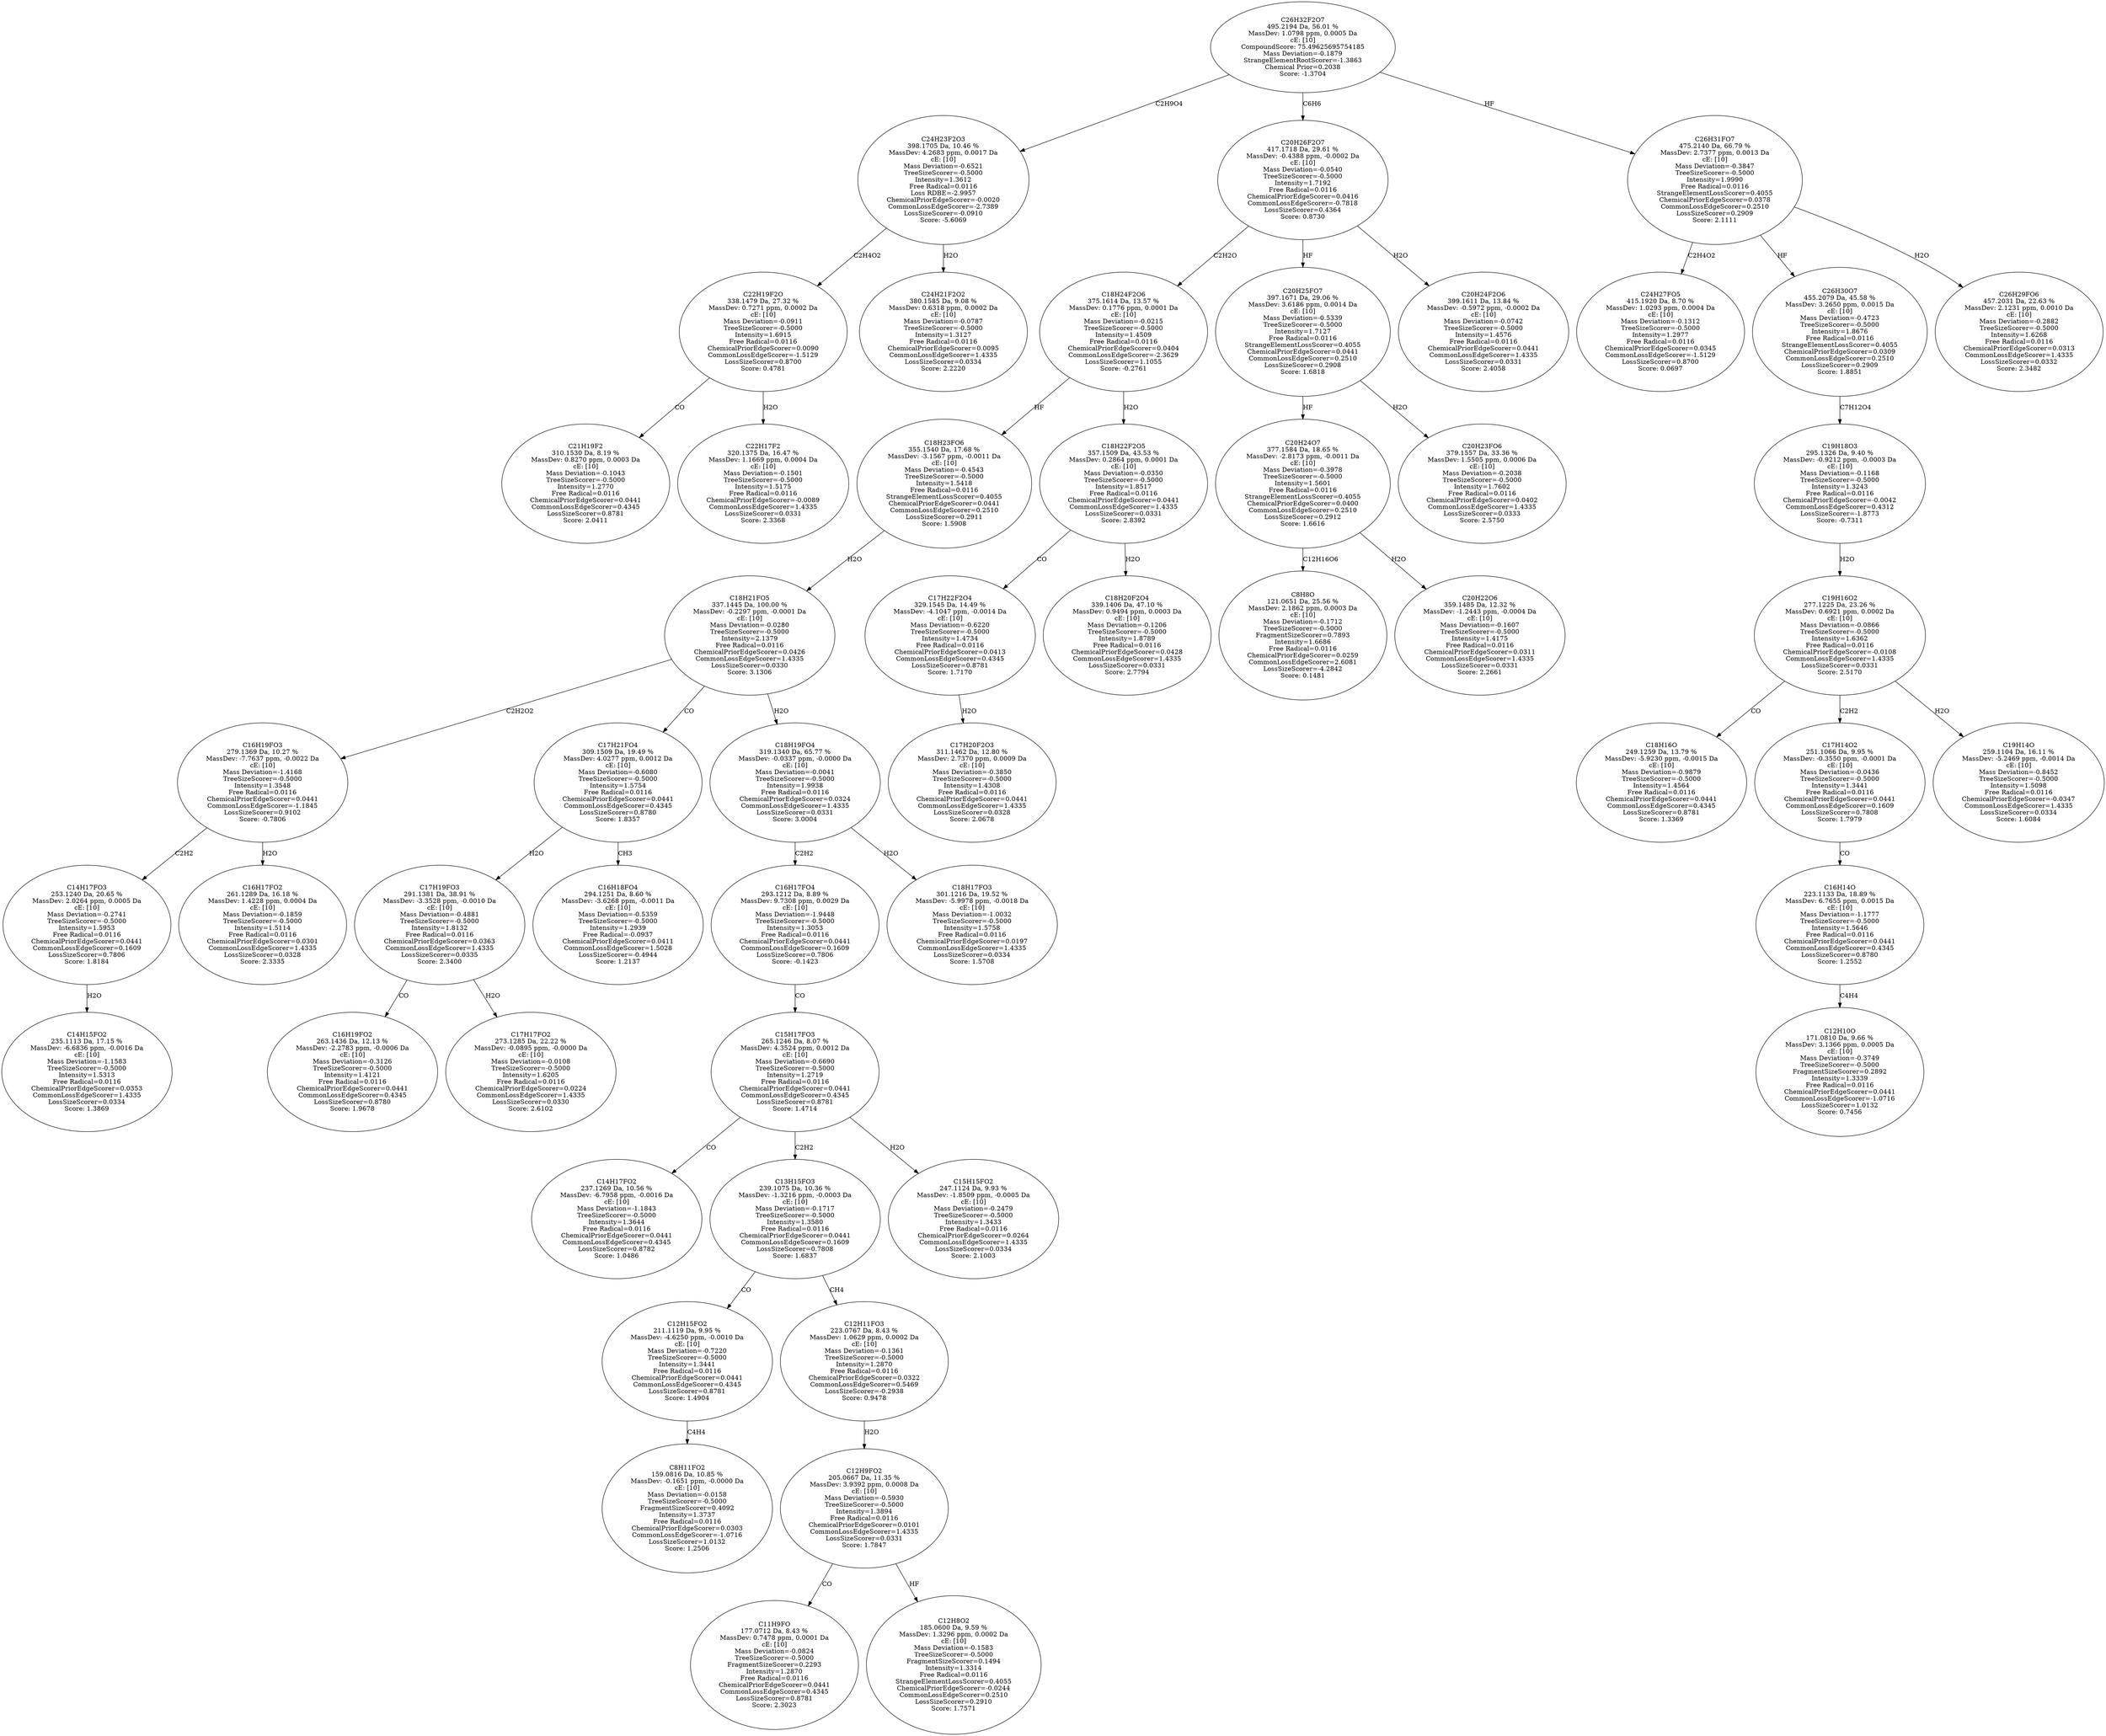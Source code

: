 strict digraph {
v1 [label="C21H19F2\n310.1530 Da, 8.19 %\nMassDev: 0.8270 ppm, 0.0003 Da\ncE: [10]\nMass Deviation=-0.1043\nTreeSizeScorer=-0.5000\nIntensity=1.2770\nFree Radical=0.0116\nChemicalPriorEdgeScorer=0.0441\nCommonLossEdgeScorer=0.4345\nLossSizeScorer=0.8781\nScore: 2.0411"];
v2 [label="C22H17F2\n320.1375 Da, 16.47 %\nMassDev: 1.1669 ppm, 0.0004 Da\ncE: [10]\nMass Deviation=-0.1501\nTreeSizeScorer=-0.5000\nIntensity=1.5175\nFree Radical=0.0116\nChemicalPriorEdgeScorer=-0.0089\nCommonLossEdgeScorer=1.4335\nLossSizeScorer=0.0331\nScore: 2.3368"];
v3 [label="C22H19F2O\n338.1479 Da, 27.32 %\nMassDev: 0.7271 ppm, 0.0002 Da\ncE: [10]\nMass Deviation=-0.0911\nTreeSizeScorer=-0.5000\nIntensity=1.6915\nFree Radical=0.0116\nChemicalPriorEdgeScorer=0.0090\nCommonLossEdgeScorer=-1.5129\nLossSizeScorer=0.8700\nScore: 0.4781"];
v4 [label="C24H21F2O2\n380.1585 Da, 9.08 %\nMassDev: 0.6318 ppm, 0.0002 Da\ncE: [10]\nMass Deviation=-0.0787\nTreeSizeScorer=-0.5000\nIntensity=1.3127\nFree Radical=0.0116\nChemicalPriorEdgeScorer=0.0095\nCommonLossEdgeScorer=1.4335\nLossSizeScorer=0.0334\nScore: 2.2220"];
v5 [label="C24H23F2O3\n398.1705 Da, 10.46 %\nMassDev: 4.2683 ppm, 0.0017 Da\ncE: [10]\nMass Deviation=-0.6521\nTreeSizeScorer=-0.5000\nIntensity=1.3612\nFree Radical=0.0116\nLoss RDBE=-2.9957\nChemicalPriorEdgeScorer=-0.0020\nCommonLossEdgeScorer=-2.7389\nLossSizeScorer=-0.0910\nScore: -5.6069"];
v6 [label="C14H15FO2\n235.1113 Da, 17.15 %\nMassDev: -6.6836 ppm, -0.0016 Da\ncE: [10]\nMass Deviation=-1.1583\nTreeSizeScorer=-0.5000\nIntensity=1.5313\nFree Radical=0.0116\nChemicalPriorEdgeScorer=0.0353\nCommonLossEdgeScorer=1.4335\nLossSizeScorer=0.0334\nScore: 1.3869"];
v7 [label="C14H17FO3\n253.1240 Da, 20.65 %\nMassDev: 2.0264 ppm, 0.0005 Da\ncE: [10]\nMass Deviation=-0.2741\nTreeSizeScorer=-0.5000\nIntensity=1.5953\nFree Radical=0.0116\nChemicalPriorEdgeScorer=0.0441\nCommonLossEdgeScorer=0.1609\nLossSizeScorer=0.7806\nScore: 1.8184"];
v8 [label="C16H17FO2\n261.1289 Da, 16.18 %\nMassDev: 1.4228 ppm, 0.0004 Da\ncE: [10]\nMass Deviation=-0.1859\nTreeSizeScorer=-0.5000\nIntensity=1.5114\nFree Radical=0.0116\nChemicalPriorEdgeScorer=0.0301\nCommonLossEdgeScorer=1.4335\nLossSizeScorer=0.0328\nScore: 2.3335"];
v9 [label="C16H19FO3\n279.1369 Da, 10.27 %\nMassDev: -7.7637 ppm, -0.0022 Da\ncE: [10]\nMass Deviation=-1.4168\nTreeSizeScorer=-0.5000\nIntensity=1.3548\nFree Radical=0.0116\nChemicalPriorEdgeScorer=0.0441\nCommonLossEdgeScorer=-1.1845\nLossSizeScorer=0.9102\nScore: -0.7806"];
v10 [label="C16H19FO2\n263.1436 Da, 12.13 %\nMassDev: -2.2783 ppm, -0.0006 Da\ncE: [10]\nMass Deviation=-0.3126\nTreeSizeScorer=-0.5000\nIntensity=1.4121\nFree Radical=0.0116\nChemicalPriorEdgeScorer=0.0441\nCommonLossEdgeScorer=0.4345\nLossSizeScorer=0.8780\nScore: 1.9678"];
v11 [label="C17H17FO2\n273.1285 Da, 22.22 %\nMassDev: -0.0895 ppm, -0.0000 Da\ncE: [10]\nMass Deviation=-0.0108\nTreeSizeScorer=-0.5000\nIntensity=1.6205\nFree Radical=0.0116\nChemicalPriorEdgeScorer=0.0224\nCommonLossEdgeScorer=1.4335\nLossSizeScorer=0.0330\nScore: 2.6102"];
v12 [label="C17H19FO3\n291.1381 Da, 38.91 %\nMassDev: -3.3528 ppm, -0.0010 Da\ncE: [10]\nMass Deviation=-0.4881\nTreeSizeScorer=-0.5000\nIntensity=1.8132\nFree Radical=0.0116\nChemicalPriorEdgeScorer=0.0363\nCommonLossEdgeScorer=1.4335\nLossSizeScorer=0.0335\nScore: 2.3400"];
v13 [label="C16H18FO4\n294.1251 Da, 8.60 %\nMassDev: -3.6268 ppm, -0.0011 Da\ncE: [10]\nMass Deviation=-0.5359\nTreeSizeScorer=-0.5000\nIntensity=1.2939\nFree Radical=-0.0937\nChemicalPriorEdgeScorer=0.0411\nCommonLossEdgeScorer=1.5028\nLossSizeScorer=-0.4944\nScore: 1.2137"];
v14 [label="C17H21FO4\n309.1509 Da, 19.49 %\nMassDev: 4.0277 ppm, 0.0012 Da\ncE: [10]\nMass Deviation=-0.6080\nTreeSizeScorer=-0.5000\nIntensity=1.5754\nFree Radical=0.0116\nChemicalPriorEdgeScorer=0.0441\nCommonLossEdgeScorer=0.4345\nLossSizeScorer=0.8780\nScore: 1.8357"];
v15 [label="C14H17FO2\n237.1269 Da, 10.56 %\nMassDev: -6.7958 ppm, -0.0016 Da\ncE: [10]\nMass Deviation=-1.1843\nTreeSizeScorer=-0.5000\nIntensity=1.3644\nFree Radical=0.0116\nChemicalPriorEdgeScorer=0.0441\nCommonLossEdgeScorer=0.4345\nLossSizeScorer=0.8782\nScore: 1.0486"];
v16 [label="C8H11FO2\n159.0816 Da, 10.85 %\nMassDev: -0.1651 ppm, -0.0000 Da\ncE: [10]\nMass Deviation=-0.0158\nTreeSizeScorer=-0.5000\nFragmentSizeScorer=0.4092\nIntensity=1.3737\nFree Radical=0.0116\nChemicalPriorEdgeScorer=0.0303\nCommonLossEdgeScorer=-1.0716\nLossSizeScorer=1.0132\nScore: 1.2506"];
v17 [label="C12H15FO2\n211.1119 Da, 9.95 %\nMassDev: -4.6250 ppm, -0.0010 Da\ncE: [10]\nMass Deviation=-0.7220\nTreeSizeScorer=-0.5000\nIntensity=1.3441\nFree Radical=0.0116\nChemicalPriorEdgeScorer=0.0441\nCommonLossEdgeScorer=0.4345\nLossSizeScorer=0.8781\nScore: 1.4904"];
v18 [label="C11H9FO\n177.0712 Da, 8.43 %\nMassDev: 0.7478 ppm, 0.0001 Da\ncE: [10]\nMass Deviation=-0.0824\nTreeSizeScorer=-0.5000\nFragmentSizeScorer=0.2293\nIntensity=1.2870\nFree Radical=0.0116\nChemicalPriorEdgeScorer=0.0441\nCommonLossEdgeScorer=0.4345\nLossSizeScorer=0.8781\nScore: 2.3023"];
v19 [label="C12H8O2\n185.0600 Da, 9.59 %\nMassDev: 1.3296 ppm, 0.0002 Da\ncE: [10]\nMass Deviation=-0.1583\nTreeSizeScorer=-0.5000\nFragmentSizeScorer=0.1494\nIntensity=1.3314\nFree Radical=0.0116\nStrangeElementLossScorer=0.4055\nChemicalPriorEdgeScorer=-0.0244\nCommonLossEdgeScorer=0.2510\nLossSizeScorer=0.2910\nScore: 1.7571"];
v20 [label="C12H9FO2\n205.0667 Da, 11.35 %\nMassDev: 3.9392 ppm, 0.0008 Da\ncE: [10]\nMass Deviation=-0.5930\nTreeSizeScorer=-0.5000\nIntensity=1.3894\nFree Radical=0.0116\nChemicalPriorEdgeScorer=0.0101\nCommonLossEdgeScorer=1.4335\nLossSizeScorer=0.0331\nScore: 1.7847"];
v21 [label="C12H11FO3\n223.0767 Da, 8.43 %\nMassDev: 1.0629 ppm, 0.0002 Da\ncE: [10]\nMass Deviation=-0.1361\nTreeSizeScorer=-0.5000\nIntensity=1.2870\nFree Radical=0.0116\nChemicalPriorEdgeScorer=0.0322\nCommonLossEdgeScorer=0.5469\nLossSizeScorer=-0.2938\nScore: 0.9478"];
v22 [label="C13H15FO3\n239.1075 Da, 10.36 %\nMassDev: -1.3216 ppm, -0.0003 Da\ncE: [10]\nMass Deviation=-0.1717\nTreeSizeScorer=-0.5000\nIntensity=1.3580\nFree Radical=0.0116\nChemicalPriorEdgeScorer=0.0441\nCommonLossEdgeScorer=0.1609\nLossSizeScorer=0.7808\nScore: 1.6837"];
v23 [label="C15H15FO2\n247.1124 Da, 9.93 %\nMassDev: -1.8509 ppm, -0.0005 Da\ncE: [10]\nMass Deviation=-0.2479\nTreeSizeScorer=-0.5000\nIntensity=1.3433\nFree Radical=0.0116\nChemicalPriorEdgeScorer=0.0264\nCommonLossEdgeScorer=1.4335\nLossSizeScorer=0.0334\nScore: 2.1003"];
v24 [label="C15H17FO3\n265.1246 Da, 8.07 %\nMassDev: 4.3524 ppm, 0.0012 Da\ncE: [10]\nMass Deviation=-0.6690\nTreeSizeScorer=-0.5000\nIntensity=1.2719\nFree Radical=0.0116\nChemicalPriorEdgeScorer=0.0441\nCommonLossEdgeScorer=0.4345\nLossSizeScorer=0.8781\nScore: 1.4714"];
v25 [label="C16H17FO4\n293.1212 Da, 8.89 %\nMassDev: 9.7308 ppm, 0.0029 Da\ncE: [10]\nMass Deviation=-1.9448\nTreeSizeScorer=-0.5000\nIntensity=1.3053\nFree Radical=0.0116\nChemicalPriorEdgeScorer=0.0441\nCommonLossEdgeScorer=0.1609\nLossSizeScorer=0.7806\nScore: -0.1423"];
v26 [label="C18H17FO3\n301.1216 Da, 19.52 %\nMassDev: -5.9978 ppm, -0.0018 Da\ncE: [10]\nMass Deviation=-1.0032\nTreeSizeScorer=-0.5000\nIntensity=1.5758\nFree Radical=0.0116\nChemicalPriorEdgeScorer=0.0197\nCommonLossEdgeScorer=1.4335\nLossSizeScorer=0.0334\nScore: 1.5708"];
v27 [label="C18H19FO4\n319.1340 Da, 65.77 %\nMassDev: -0.0337 ppm, -0.0000 Da\ncE: [10]\nMass Deviation=-0.0041\nTreeSizeScorer=-0.5000\nIntensity=1.9938\nFree Radical=0.0116\nChemicalPriorEdgeScorer=0.0324\nCommonLossEdgeScorer=1.4335\nLossSizeScorer=0.0331\nScore: 3.0004"];
v28 [label="C18H21FO5\n337.1445 Da, 100.00 %\nMassDev: -0.2297 ppm, -0.0001 Da\ncE: [10]\nMass Deviation=-0.0280\nTreeSizeScorer=-0.5000\nIntensity=2.1379\nFree Radical=0.0116\nChemicalPriorEdgeScorer=0.0426\nCommonLossEdgeScorer=1.4335\nLossSizeScorer=0.0330\nScore: 3.1306"];
v29 [label="C18H23FO6\n355.1540 Da, 17.68 %\nMassDev: -3.1567 ppm, -0.0011 Da\ncE: [10]\nMass Deviation=-0.4543\nTreeSizeScorer=-0.5000\nIntensity=1.5418\nFree Radical=0.0116\nStrangeElementLossScorer=0.4055\nChemicalPriorEdgeScorer=0.0441\nCommonLossEdgeScorer=0.2510\nLossSizeScorer=0.2911\nScore: 1.5908"];
v30 [label="C17H20F2O3\n311.1462 Da, 12.80 %\nMassDev: 2.7370 ppm, 0.0009 Da\ncE: [10]\nMass Deviation=-0.3850\nTreeSizeScorer=-0.5000\nIntensity=1.4308\nFree Radical=0.0116\nChemicalPriorEdgeScorer=0.0441\nCommonLossEdgeScorer=1.4335\nLossSizeScorer=0.0328\nScore: 2.0678"];
v31 [label="C17H22F2O4\n329.1545 Da, 14.49 %\nMassDev: -4.1047 ppm, -0.0014 Da\ncE: [10]\nMass Deviation=-0.6220\nTreeSizeScorer=-0.5000\nIntensity=1.4734\nFree Radical=0.0116\nChemicalPriorEdgeScorer=0.0413\nCommonLossEdgeScorer=0.4345\nLossSizeScorer=0.8781\nScore: 1.7170"];
v32 [label="C18H20F2O4\n339.1406 Da, 47.10 %\nMassDev: 0.9494 ppm, 0.0003 Da\ncE: [10]\nMass Deviation=-0.1206\nTreeSizeScorer=-0.5000\nIntensity=1.8789\nFree Radical=0.0116\nChemicalPriorEdgeScorer=0.0428\nCommonLossEdgeScorer=1.4335\nLossSizeScorer=0.0331\nScore: 2.7794"];
v33 [label="C18H22F2O5\n357.1509 Da, 43.53 %\nMassDev: 0.2864 ppm, 0.0001 Da\ncE: [10]\nMass Deviation=-0.0350\nTreeSizeScorer=-0.5000\nIntensity=1.8517\nFree Radical=0.0116\nChemicalPriorEdgeScorer=0.0441\nCommonLossEdgeScorer=1.4335\nLossSizeScorer=0.0331\nScore: 2.8392"];
v34 [label="C18H24F2O6\n375.1614 Da, 13.57 %\nMassDev: 0.1776 ppm, 0.0001 Da\ncE: [10]\nMass Deviation=-0.0215\nTreeSizeScorer=-0.5000\nIntensity=1.4509\nFree Radical=0.0116\nChemicalPriorEdgeScorer=0.0404\nCommonLossEdgeScorer=-2.3629\nLossSizeScorer=1.1055\nScore: -0.2761"];
v35 [label="C8H8O\n121.0651 Da, 25.56 %\nMassDev: 2.1862 ppm, 0.0003 Da\ncE: [10]\nMass Deviation=-0.1712\nTreeSizeScorer=-0.5000\nFragmentSizeScorer=0.7893\nIntensity=1.6686\nFree Radical=0.0116\nChemicalPriorEdgeScorer=0.0259\nCommonLossEdgeScorer=2.6081\nLossSizeScorer=-4.2842\nScore: 0.1481"];
v36 [label="C20H22O6\n359.1485 Da, 12.32 %\nMassDev: -1.2443 ppm, -0.0004 Da\ncE: [10]\nMass Deviation=-0.1607\nTreeSizeScorer=-0.5000\nIntensity=1.4175\nFree Radical=0.0116\nChemicalPriorEdgeScorer=0.0311\nCommonLossEdgeScorer=1.4335\nLossSizeScorer=0.0331\nScore: 2.2661"];
v37 [label="C20H24O7\n377.1584 Da, 18.65 %\nMassDev: -2.8173 ppm, -0.0011 Da\ncE: [10]\nMass Deviation=-0.3978\nTreeSizeScorer=-0.5000\nIntensity=1.5601\nFree Radical=0.0116\nStrangeElementLossScorer=0.4055\nChemicalPriorEdgeScorer=0.0400\nCommonLossEdgeScorer=0.2510\nLossSizeScorer=0.2912\nScore: 1.6616"];
v38 [label="C20H23FO6\n379.1557 Da, 33.36 %\nMassDev: 1.5505 ppm, 0.0006 Da\ncE: [10]\nMass Deviation=-0.2038\nTreeSizeScorer=-0.5000\nIntensity=1.7602\nFree Radical=0.0116\nChemicalPriorEdgeScorer=0.0402\nCommonLossEdgeScorer=1.4335\nLossSizeScorer=0.0333\nScore: 2.5750"];
v39 [label="C20H25FO7\n397.1671 Da, 29.06 %\nMassDev: 3.6186 ppm, 0.0014 Da\ncE: [10]\nMass Deviation=-0.5339\nTreeSizeScorer=-0.5000\nIntensity=1.7127\nFree Radical=0.0116\nStrangeElementLossScorer=0.4055\nChemicalPriorEdgeScorer=0.0441\nCommonLossEdgeScorer=0.2510\nLossSizeScorer=0.2908\nScore: 1.6818"];
v40 [label="C20H24F2O6\n399.1611 Da, 13.84 %\nMassDev: -0.5972 ppm, -0.0002 Da\ncE: [10]\nMass Deviation=-0.0742\nTreeSizeScorer=-0.5000\nIntensity=1.4576\nFree Radical=0.0116\nChemicalPriorEdgeScorer=0.0441\nCommonLossEdgeScorer=1.4335\nLossSizeScorer=0.0331\nScore: 2.4058"];
v41 [label="C20H26F2O7\n417.1718 Da, 29.61 %\nMassDev: -0.4388 ppm, -0.0002 Da\ncE: [10]\nMass Deviation=-0.0540\nTreeSizeScorer=-0.5000\nIntensity=1.7192\nFree Radical=0.0116\nChemicalPriorEdgeScorer=0.0416\nCommonLossEdgeScorer=-0.7818\nLossSizeScorer=0.4364\nScore: 0.8730"];
v42 [label="C24H27FO5\n415.1920 Da, 8.70 %\nMassDev: 1.0293 ppm, 0.0004 Da\ncE: [10]\nMass Deviation=-0.1312\nTreeSizeScorer=-0.5000\nIntensity=1.2977\nFree Radical=0.0116\nChemicalPriorEdgeScorer=0.0345\nCommonLossEdgeScorer=-1.5129\nLossSizeScorer=0.8700\nScore: 0.0697"];
v43 [label="C18H16O\n249.1259 Da, 13.79 %\nMassDev: -5.9230 ppm, -0.0015 Da\ncE: [10]\nMass Deviation=-0.9879\nTreeSizeScorer=-0.5000\nIntensity=1.4564\nFree Radical=0.0116\nChemicalPriorEdgeScorer=0.0441\nCommonLossEdgeScorer=0.4345\nLossSizeScorer=0.8781\nScore: 1.3369"];
v44 [label="C12H10O\n171.0810 Da, 9.66 %\nMassDev: 3.1366 ppm, 0.0005 Da\ncE: [10]\nMass Deviation=-0.3749\nTreeSizeScorer=-0.5000\nFragmentSizeScorer=0.2892\nIntensity=1.3339\nFree Radical=0.0116\nChemicalPriorEdgeScorer=0.0441\nCommonLossEdgeScorer=-1.0716\nLossSizeScorer=1.0132\nScore: 0.7456"];
v45 [label="C16H14O\n223.1133 Da, 18.89 %\nMassDev: 6.7655 ppm, 0.0015 Da\ncE: [10]\nMass Deviation=-1.1777\nTreeSizeScorer=-0.5000\nIntensity=1.5646\nFree Radical=0.0116\nChemicalPriorEdgeScorer=0.0441\nCommonLossEdgeScorer=0.4345\nLossSizeScorer=0.8780\nScore: 1.2552"];
v46 [label="C17H14O2\n251.1066 Da, 9.95 %\nMassDev: -0.3550 ppm, -0.0001 Da\ncE: [10]\nMass Deviation=-0.0436\nTreeSizeScorer=-0.5000\nIntensity=1.3441\nFree Radical=0.0116\nChemicalPriorEdgeScorer=0.0441\nCommonLossEdgeScorer=0.1609\nLossSizeScorer=0.7808\nScore: 1.7979"];
v47 [label="C19H14O\n259.1104 Da, 16.11 %\nMassDev: -5.2469 ppm, -0.0014 Da\ncE: [10]\nMass Deviation=-0.8452\nTreeSizeScorer=-0.5000\nIntensity=1.5098\nFree Radical=0.0116\nChemicalPriorEdgeScorer=-0.0347\nCommonLossEdgeScorer=1.4335\nLossSizeScorer=0.0334\nScore: 1.6084"];
v48 [label="C19H16O2\n277.1225 Da, 23.26 %\nMassDev: 0.6921 ppm, 0.0002 Da\ncE: [10]\nMass Deviation=-0.0866\nTreeSizeScorer=-0.5000\nIntensity=1.6362\nFree Radical=0.0116\nChemicalPriorEdgeScorer=-0.0108\nCommonLossEdgeScorer=1.4335\nLossSizeScorer=0.0331\nScore: 2.5170"];
v49 [label="C19H18O3\n295.1326 Da, 9.40 %\nMassDev: -0.9212 ppm, -0.0003 Da\ncE: [10]\nMass Deviation=-0.1168\nTreeSizeScorer=-0.5000\nIntensity=1.3243\nFree Radical=0.0116\nChemicalPriorEdgeScorer=-0.0042\nCommonLossEdgeScorer=0.4312\nLossSizeScorer=-1.8773\nScore: -0.7311"];
v50 [label="C26H30O7\n455.2079 Da, 45.58 %\nMassDev: 3.2650 ppm, 0.0015 Da\ncE: [10]\nMass Deviation=-0.4723\nTreeSizeScorer=-0.5000\nIntensity=1.8676\nFree Radical=0.0116\nStrangeElementLossScorer=0.4055\nChemicalPriorEdgeScorer=0.0309\nCommonLossEdgeScorer=0.2510\nLossSizeScorer=0.2909\nScore: 1.8851"];
v51 [label="C26H29FO6\n457.2031 Da, 22.63 %\nMassDev: 2.1231 ppm, 0.0010 Da\ncE: [10]\nMass Deviation=-0.2882\nTreeSizeScorer=-0.5000\nIntensity=1.6268\nFree Radical=0.0116\nChemicalPriorEdgeScorer=0.0313\nCommonLossEdgeScorer=1.4335\nLossSizeScorer=0.0332\nScore: 2.3482"];
v52 [label="C26H31FO7\n475.2140 Da, 66.79 %\nMassDev: 2.7377 ppm, 0.0013 Da\ncE: [10]\nMass Deviation=-0.3847\nTreeSizeScorer=-0.5000\nIntensity=1.9990\nFree Radical=0.0116\nStrangeElementLossScorer=0.4055\nChemicalPriorEdgeScorer=0.0378\nCommonLossEdgeScorer=0.2510\nLossSizeScorer=0.2909\nScore: 2.1111"];
v53 [label="C26H32F2O7\n495.2194 Da, 56.01 %\nMassDev: 1.0798 ppm, 0.0005 Da\ncE: [10]\nCompoundScore: 75.49625695754185\nMass Deviation=-0.1879\nStrangeElementRootScorer=-1.3863\nChemical Prior=0.2038\nScore: -1.3704"];
v3 -> v1 [label="CO"];
v3 -> v2 [label="H2O"];
v5 -> v3 [label="C2H4O2"];
v5 -> v4 [label="H2O"];
v53 -> v5 [label="C2H9O4"];
v7 -> v6 [label="H2O"];
v9 -> v7 [label="C2H2"];
v9 -> v8 [label="H2O"];
v28 -> v9 [label="C2H2O2"];
v12 -> v10 [label="CO"];
v12 -> v11 [label="H2O"];
v14 -> v12 [label="H2O"];
v14 -> v13 [label="CH3"];
v28 -> v14 [label="CO"];
v24 -> v15 [label="CO"];
v17 -> v16 [label="C4H4"];
v22 -> v17 [label="CO"];
v20 -> v18 [label="CO"];
v20 -> v19 [label="HF"];
v21 -> v20 [label="H2O"];
v22 -> v21 [label="CH4"];
v24 -> v22 [label="C2H2"];
v24 -> v23 [label="H2O"];
v25 -> v24 [label="CO"];
v27 -> v25 [label="C2H2"];
v27 -> v26 [label="H2O"];
v28 -> v27 [label="H2O"];
v29 -> v28 [label="H2O"];
v34 -> v29 [label="HF"];
v31 -> v30 [label="H2O"];
v33 -> v31 [label="CO"];
v33 -> v32 [label="H2O"];
v34 -> v33 [label="H2O"];
v41 -> v34 [label="C2H2O"];
v37 -> v35 [label="C12H16O6"];
v37 -> v36 [label="H2O"];
v39 -> v37 [label="HF"];
v39 -> v38 [label="H2O"];
v41 -> v39 [label="HF"];
v41 -> v40 [label="H2O"];
v53 -> v41 [label="C6H6"];
v52 -> v42 [label="C2H4O2"];
v48 -> v43 [label="CO"];
v45 -> v44 [label="C4H4"];
v46 -> v45 [label="CO"];
v48 -> v46 [label="C2H2"];
v48 -> v47 [label="H2O"];
v49 -> v48 [label="H2O"];
v50 -> v49 [label="C7H12O4"];
v52 -> v50 [label="HF"];
v52 -> v51 [label="H2O"];
v53 -> v52 [label="HF"];
}